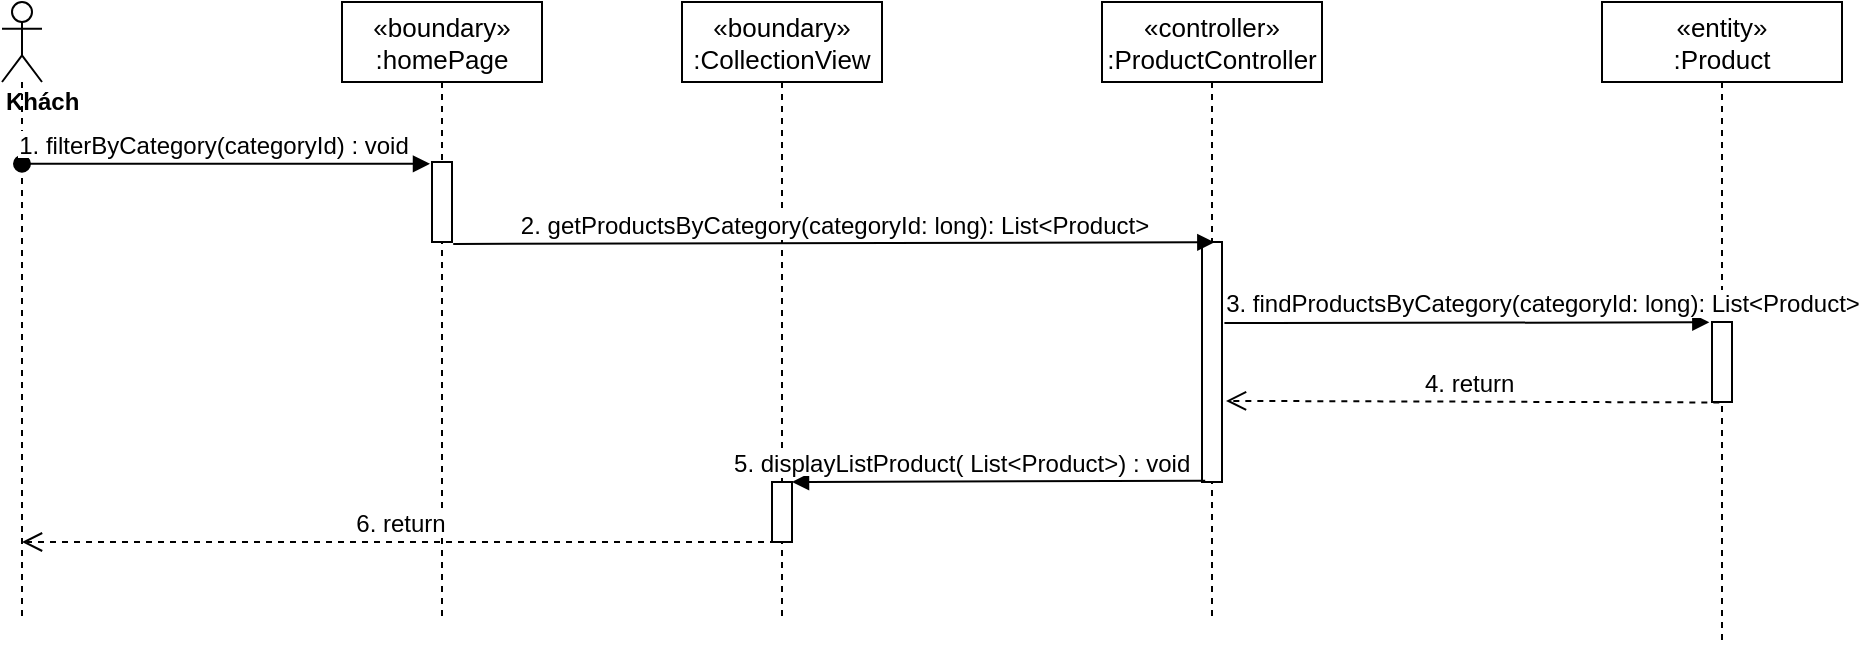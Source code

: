 <mxfile version="14.7.10" type="device"><diagram id="kgpKYQtTHZ0yAKxKKP6v" name="Page-1"><mxGraphModel dx="1038" dy="521" grid="1" gridSize="10" guides="1" tooltips="1" connect="1" arrows="1" fold="1" page="1" pageScale="1" pageWidth="850" pageHeight="1100" math="0" shadow="0"><root><mxCell id="0"/><mxCell id="1" parent="0"/><mxCell id="qCl98HnQS_1WfnkHJzpx-1" value="«boundary»&#10;:CollectionView" style="shape=umlLifeline;perimeter=lifelinePerimeter;container=1;collapsible=0;recursiveResize=0;rounded=0;shadow=0;strokeWidth=1;fontSize=13;" parent="1" vertex="1"><mxGeometry x="410" y="80" width="100" height="310" as="geometry"/></mxCell><mxCell id="qCl98HnQS_1WfnkHJzpx-19" value="" style="html=1;points=[];perimeter=orthogonalPerimeter;" parent="qCl98HnQS_1WfnkHJzpx-1" vertex="1"><mxGeometry x="45" y="240" width="10" height="30" as="geometry"/></mxCell><mxCell id="qCl98HnQS_1WfnkHJzpx-5" value="«controller»&#10;:ProductController" style="shape=umlLifeline;perimeter=lifelinePerimeter;container=1;collapsible=0;recursiveResize=0;rounded=0;shadow=0;strokeWidth=1;fontSize=13;" parent="1" vertex="1"><mxGeometry x="620" y="80" width="110" height="310" as="geometry"/></mxCell><mxCell id="qCl98HnQS_1WfnkHJzpx-6" value="" style="points=[];perimeter=orthogonalPerimeter;rounded=0;shadow=0;strokeWidth=1;" parent="qCl98HnQS_1WfnkHJzpx-5" vertex="1"><mxGeometry x="50" y="120" width="10" height="120" as="geometry"/></mxCell><mxCell id="qCl98HnQS_1WfnkHJzpx-7" value="&lt;div&gt;&lt;b&gt;Khách&lt;/b&gt;&lt;/div&gt;" style="shape=umlLifeline;participant=umlActor;perimeter=lifelinePerimeter;whiteSpace=wrap;html=1;container=1;collapsible=0;recursiveResize=0;verticalAlign=top;spacingTop=36;outlineConnect=0;align=left;" parent="1" vertex="1"><mxGeometry x="70" y="80" width="20" height="310" as="geometry"/></mxCell><mxCell id="qCl98HnQS_1WfnkHJzpx-8" value="1. filterByCategory(categoryId) : void" style="verticalAlign=bottom;startArrow=oval;endArrow=block;startSize=8;shadow=0;strokeWidth=1;entryX=-0.1;entryY=0.022;entryDx=0;entryDy=0;entryPerimeter=0;fontSize=12;" parent="1" source="qCl98HnQS_1WfnkHJzpx-7" target="xPQINg8VVkMorPqNol_4-2" edge="1"><mxGeometry x="-0.06" relative="1" as="geometry"><mxPoint x="100" y="170" as="sourcePoint"/><mxPoint as="offset"/></mxGeometry></mxCell><mxCell id="qCl98HnQS_1WfnkHJzpx-11" value="&lt;font style=&quot;font-size: 12px&quot;&gt;2. getProductsByCategory(categoryId: long): List&amp;lt;Product&amp;gt;&lt;/font&gt;" style="html=1;verticalAlign=bottom;endArrow=block;entryX=0.617;entryY=0.001;entryDx=0;entryDy=0;entryPerimeter=0;exitX=1.06;exitY=1.025;exitDx=0;exitDy=0;exitPerimeter=0;" parent="1" source="xPQINg8VVkMorPqNol_4-2" target="qCl98HnQS_1WfnkHJzpx-6" edge="1"><mxGeometry width="80" relative="1" as="geometry"><mxPoint x="320" y="200" as="sourcePoint"/><mxPoint x="500" y="210" as="targetPoint"/></mxGeometry></mxCell><mxCell id="qCl98HnQS_1WfnkHJzpx-13" value="«entity»&#10;:Product" style="shape=umlLifeline;perimeter=lifelinePerimeter;container=1;collapsible=0;recursiveResize=0;rounded=0;shadow=0;strokeWidth=1;fontSize=13;" parent="1" vertex="1"><mxGeometry x="870" y="80" width="120" height="320" as="geometry"/></mxCell><mxCell id="qCl98HnQS_1WfnkHJzpx-14" value="" style="points=[];perimeter=orthogonalPerimeter;rounded=0;shadow=0;strokeWidth=1;" parent="qCl98HnQS_1WfnkHJzpx-13" vertex="1"><mxGeometry x="55" y="160" width="10" height="40" as="geometry"/></mxCell><mxCell id="qCl98HnQS_1WfnkHJzpx-15" value="&lt;font style=&quot;font-size: 12px&quot;&gt;3. findProductsByCategory(categoryId: long): List&amp;lt;Product&amp;gt;&lt;/font&gt;" style="html=1;verticalAlign=bottom;endArrow=block;entryX=-0.133;entryY=0.004;entryDx=0;entryDy=0;entryPerimeter=0;exitX=1.12;exitY=0.338;exitDx=0;exitDy=0;exitPerimeter=0;" parent="1" source="qCl98HnQS_1WfnkHJzpx-6" target="qCl98HnQS_1WfnkHJzpx-14" edge="1"><mxGeometry x="0.31" width="80" relative="1" as="geometry"><mxPoint x="945" y="255.12" as="sourcePoint"/><mxPoint x="1000" y="190" as="targetPoint"/><mxPoint as="offset"/></mxGeometry></mxCell><mxCell id="qCl98HnQS_1WfnkHJzpx-16" value="&lt;font style=&quot;font-size: 12px&quot;&gt;4. return&amp;nbsp;&lt;/font&gt;" style="html=1;verticalAlign=bottom;endArrow=open;dashed=1;endSize=8;exitX=0.367;exitY=1.006;exitDx=0;exitDy=0;exitPerimeter=0;entryX=1.2;entryY=0.662;entryDx=0;entryDy=0;entryPerimeter=0;" parent="1" source="qCl98HnQS_1WfnkHJzpx-14" target="qCl98HnQS_1WfnkHJzpx-6" edge="1"><mxGeometry relative="1" as="geometry"><mxPoint x="1000" y="360" as="sourcePoint"/><mxPoint x="690" y="280" as="targetPoint"/></mxGeometry></mxCell><mxCell id="qCl98HnQS_1WfnkHJzpx-18" value="5. displayListProduct( List&lt;Product&gt;) : void" style="verticalAlign=bottom;endArrow=block;shadow=0;strokeWidth=1;fontSize=12;exitX=0.16;exitY=0.995;exitDx=0;exitDy=0;exitPerimeter=0;" parent="1" source="qCl98HnQS_1WfnkHJzpx-6" target="qCl98HnQS_1WfnkHJzpx-19" edge="1"><mxGeometry x="0.177" relative="1" as="geometry"><mxPoint x="565" y="370" as="sourcePoint"/><mxPoint x="350" y="401" as="targetPoint"/><mxPoint as="offset"/></mxGeometry></mxCell><mxCell id="xPQINg8VVkMorPqNol_4-1" value="«boundary»&#10;:homePage" style="shape=umlLifeline;perimeter=lifelinePerimeter;container=1;collapsible=0;recursiveResize=0;rounded=0;shadow=0;strokeWidth=1;fontSize=13;" parent="1" vertex="1"><mxGeometry x="240" y="80" width="100" height="310" as="geometry"/></mxCell><mxCell id="xPQINg8VVkMorPqNol_4-2" value="" style="points=[];perimeter=orthogonalPerimeter;rounded=0;shadow=0;strokeWidth=1;" parent="xPQINg8VVkMorPqNol_4-1" vertex="1"><mxGeometry x="45" y="80" width="10" height="40" as="geometry"/></mxCell><mxCell id="xPQINg8VVkMorPqNol_4-4" value="&lt;font style=&quot;font-size: 12px&quot;&gt;6. return&lt;/font&gt;" style="html=1;verticalAlign=bottom;endArrow=open;dashed=1;endSize=8;exitX=0.2;exitY=1;exitDx=0;exitDy=0;exitPerimeter=0;" parent="1" source="qCl98HnQS_1WfnkHJzpx-19" target="qCl98HnQS_1WfnkHJzpx-7" edge="1"><mxGeometry relative="1" as="geometry"><mxPoint x="430" y="310" as="sourcePoint"/><mxPoint x="520" y="320" as="targetPoint"/></mxGeometry></mxCell></root></mxGraphModel></diagram></mxfile>